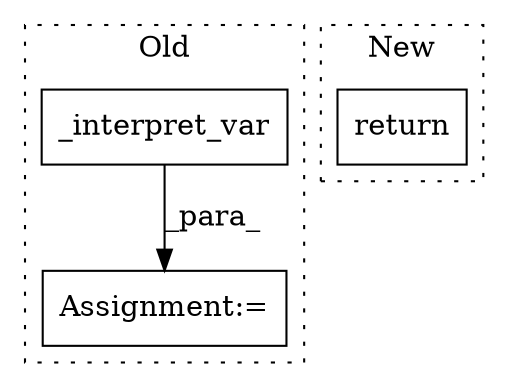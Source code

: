 digraph G {
subgraph cluster0 {
1 [label="_interpret_var" a="32" s="11819,11844" l="15,1" shape="box"];
3 [label="Assignment:=" a="7" s="11813" l="1" shape="box"];
label = "Old";
style="dotted";
}
subgraph cluster1 {
2 [label="return" a="41" s="11773" l="7" shape="box"];
label = "New";
style="dotted";
}
1 -> 3 [label="_para_"];
}